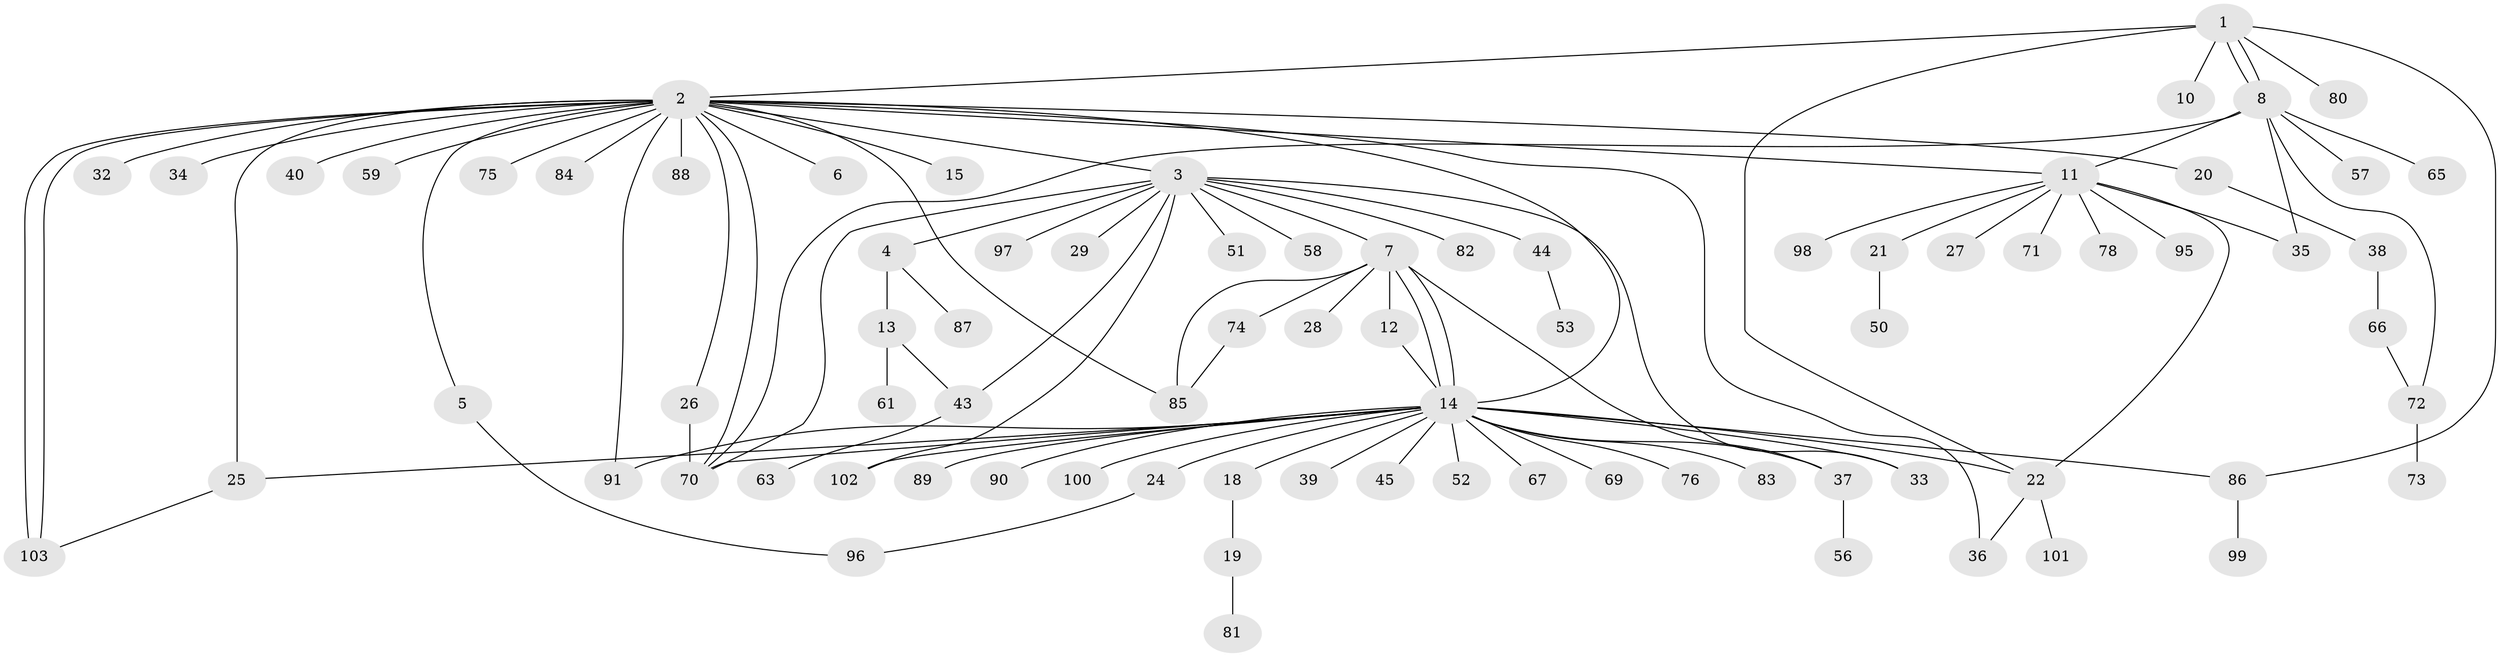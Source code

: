 // original degree distribution, {8: 0.009345794392523364, 21: 0.009345794392523364, 14: 0.009345794392523364, 3: 0.1588785046728972, 2: 0.205607476635514, 7: 0.028037383177570093, 9: 0.009345794392523364, 4: 0.04672897196261682, 20: 0.009345794392523364, 1: 0.5046728971962616, 6: 0.009345794392523364}
// Generated by graph-tools (version 1.1) at 2025/11/02/27/25 16:11:10]
// undirected, 80 vertices, 105 edges
graph export_dot {
graph [start="1"]
  node [color=gray90,style=filled];
  1 [super="+49"];
  2 [super="+31"];
  3 [super="+42"];
  4;
  5 [super="+16"];
  6 [super="+41"];
  7 [super="+9"];
  8 [super="+30"];
  10 [super="+62"];
  11 [super="+46"];
  12;
  13 [super="+105"];
  14 [super="+17"];
  15 [super="+68"];
  18;
  19 [super="+55"];
  20;
  21 [super="+23"];
  22 [super="+54"];
  24 [super="+77"];
  25 [super="+93"];
  26;
  27;
  28;
  29;
  32;
  33;
  34;
  35;
  36;
  37 [super="+106"];
  38 [super="+47"];
  39;
  40;
  43 [super="+48"];
  44 [super="+64"];
  45 [super="+60"];
  50;
  51;
  52;
  53;
  56;
  57;
  58;
  59;
  61;
  63;
  65;
  66;
  67;
  69;
  70 [super="+104"];
  71;
  72 [super="+79"];
  73;
  74;
  75;
  76;
  78;
  80;
  81;
  82;
  83;
  84;
  85;
  86 [super="+94"];
  87;
  88;
  89;
  90;
  91 [super="+92"];
  95;
  96 [super="+107"];
  97;
  98;
  99;
  100;
  101;
  102;
  103;
  1 -- 2;
  1 -- 8;
  1 -- 8;
  1 -- 10 [weight=2];
  1 -- 22;
  1 -- 80;
  1 -- 86;
  2 -- 3;
  2 -- 5;
  2 -- 6;
  2 -- 15;
  2 -- 20;
  2 -- 25;
  2 -- 26;
  2 -- 32;
  2 -- 34;
  2 -- 36;
  2 -- 70;
  2 -- 75;
  2 -- 84;
  2 -- 85;
  2 -- 91;
  2 -- 103;
  2 -- 103;
  2 -- 14;
  2 -- 40;
  2 -- 59;
  2 -- 88;
  2 -- 11;
  3 -- 4;
  3 -- 7;
  3 -- 29;
  3 -- 33;
  3 -- 44;
  3 -- 51;
  3 -- 58;
  3 -- 82;
  3 -- 97;
  3 -- 102;
  3 -- 70;
  3 -- 43;
  4 -- 13;
  4 -- 87;
  5 -- 96;
  7 -- 12;
  7 -- 14;
  7 -- 14;
  7 -- 28;
  7 -- 74;
  7 -- 37;
  7 -- 85;
  8 -- 11;
  8 -- 57;
  8 -- 70;
  8 -- 72;
  8 -- 65;
  8 -- 35;
  11 -- 21;
  11 -- 22;
  11 -- 27;
  11 -- 35;
  11 -- 78;
  11 -- 95;
  11 -- 98;
  11 -- 71;
  12 -- 14;
  13 -- 43;
  13 -- 61;
  14 -- 18;
  14 -- 22;
  14 -- 24;
  14 -- 25;
  14 -- 33;
  14 -- 45;
  14 -- 67;
  14 -- 69;
  14 -- 76;
  14 -- 83;
  14 -- 86;
  14 -- 89;
  14 -- 91;
  14 -- 102;
  14 -- 70;
  14 -- 100;
  14 -- 37 [weight=2];
  14 -- 52;
  14 -- 39;
  14 -- 90;
  18 -- 19;
  19 -- 81;
  20 -- 38;
  21 -- 50;
  22 -- 36;
  22 -- 101;
  24 -- 96;
  25 -- 103;
  26 -- 70;
  37 -- 56;
  38 -- 66;
  43 -- 63;
  44 -- 53;
  66 -- 72;
  72 -- 73;
  74 -- 85;
  86 -- 99;
}
